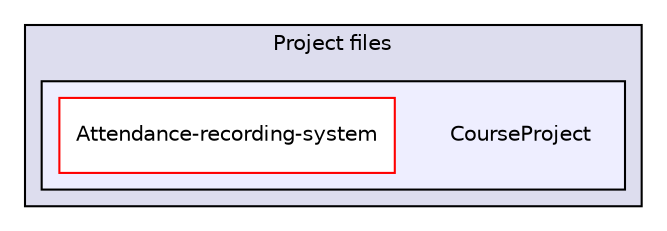 digraph "E:/Glasgow Course Works/Realtime Embeded Programming/Project files/CourseProject" {
  compound=true
  node [ fontsize="10", fontname="Helvetica"];
  edge [ labelfontsize="10", labelfontname="Helvetica"];
  subgraph clusterdir_44383f636653fc79aa86a9fe8a59c743 {
    graph [ bgcolor="#ddddee", pencolor="black", label="Project files" fontname="Helvetica", fontsize="10", URL="dir_44383f636653fc79aa86a9fe8a59c743.html"]
  subgraph clusterdir_d2e777da32129d0916c133da14d58dc0 {
    graph [ bgcolor="#eeeeff", pencolor="black", label="" URL="dir_d2e777da32129d0916c133da14d58dc0.html"];
    dir_d2e777da32129d0916c133da14d58dc0 [shape=plaintext label="CourseProject"];
    dir_21abc70e16bc01c891fab1fdb2dfa975 [shape=box label="Attendance-recording-system" color="red" fillcolor="white" style="filled" URL="dir_21abc70e16bc01c891fab1fdb2dfa975.html"];
  }
  }
}
